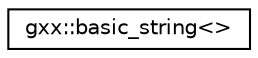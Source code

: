 digraph "Graphical Class Hierarchy"
{
  edge [fontname="Helvetica",fontsize="10",labelfontname="Helvetica",labelfontsize="10"];
  node [fontname="Helvetica",fontsize="10",shape=record];
  rankdir="LR";
  Node1 [label="gxx::basic_string\<\>",height=0.2,width=0.4,color="black", fillcolor="white", style="filled",URL="$classgxx_1_1basic__string.html"];
}
